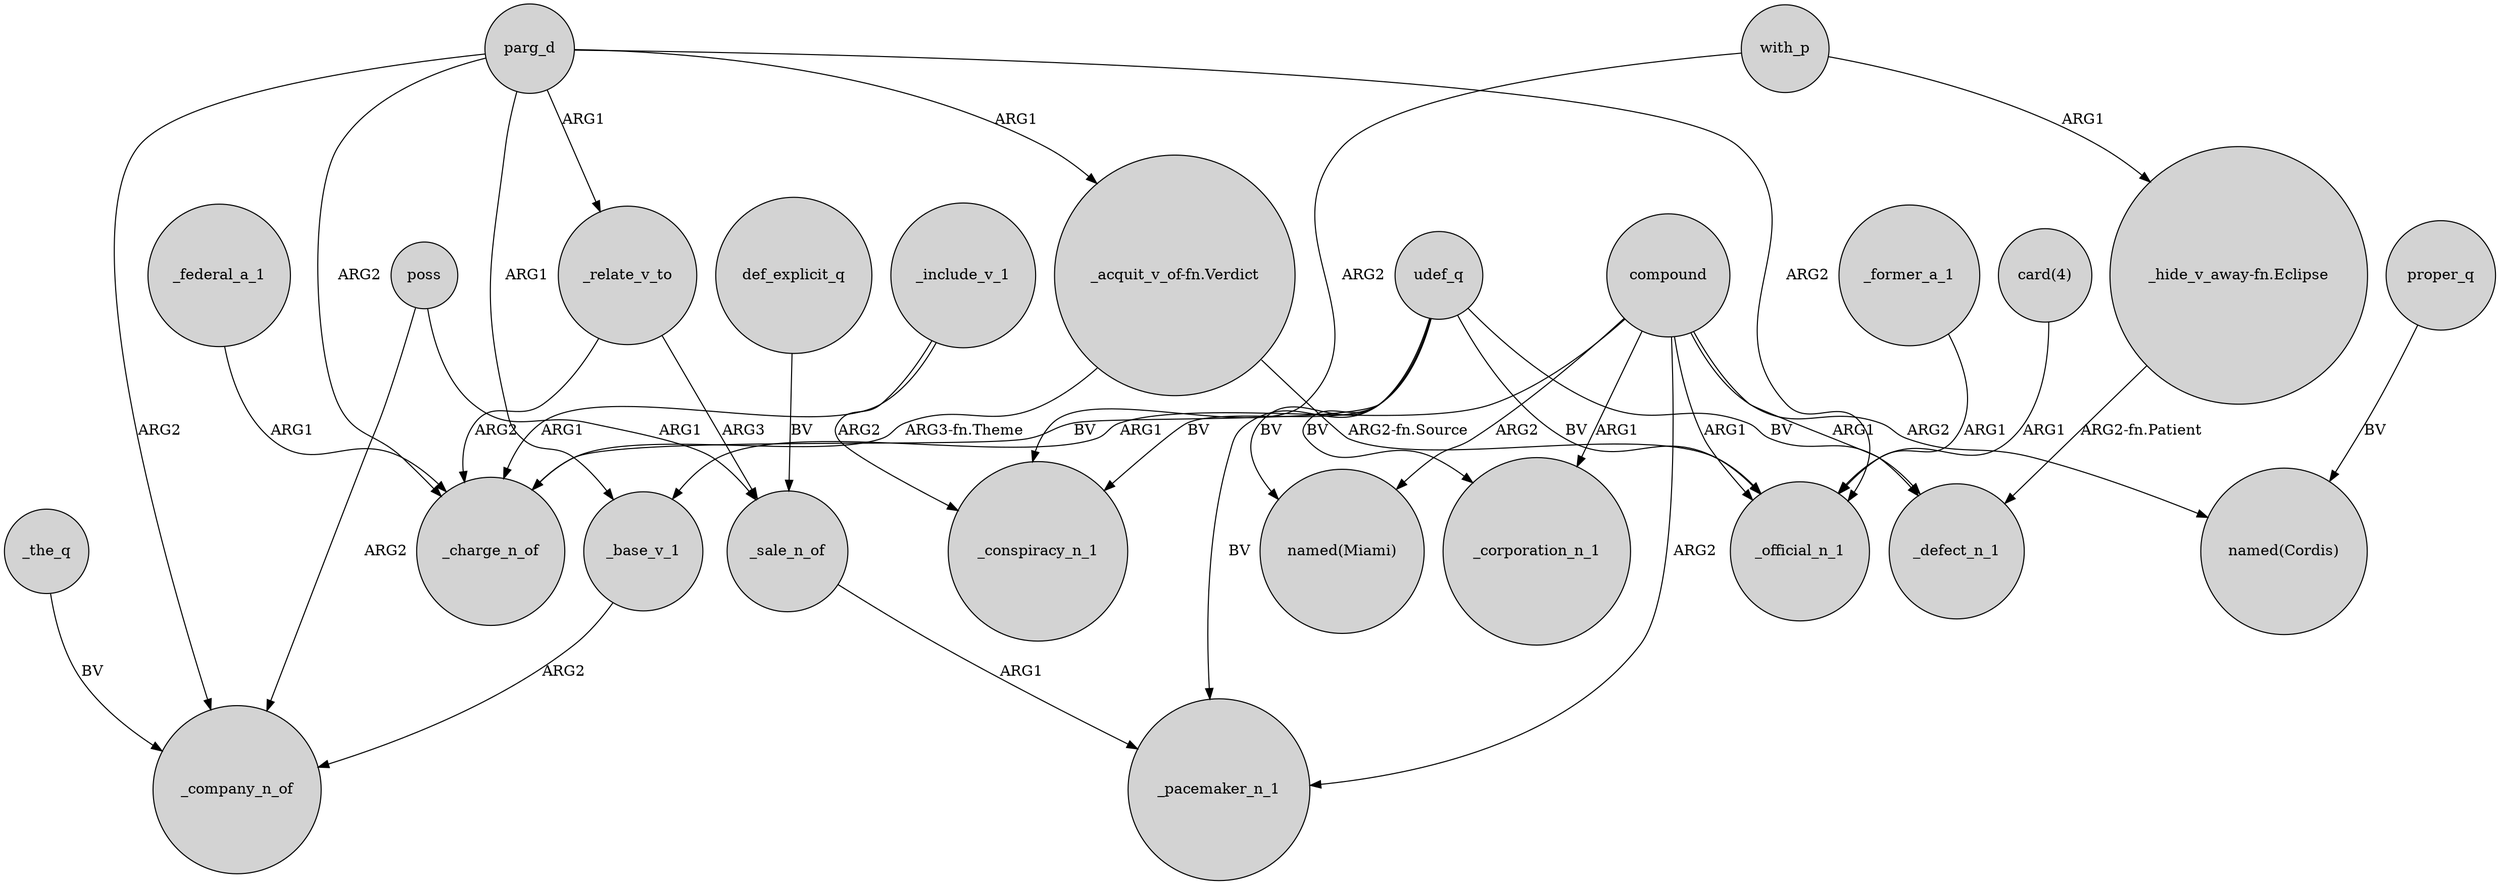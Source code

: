 digraph {
	node [shape=circle style=filled]
	compound -> "named(Miami)" [label=ARG2]
	_federal_a_1 -> _charge_n_of [label=ARG1]
	_base_v_1 -> _company_n_of [label=ARG2]
	compound -> _defect_n_1 [label=ARG1]
	parg_d -> _relate_v_to [label=ARG1]
	_former_a_1 -> _official_n_1 [label=ARG1]
	_sale_n_of -> _pacemaker_n_1 [label=ARG1]
	with_p -> _conspiracy_n_1 [label=ARG2]
	udef_q -> _pacemaker_n_1 [label=BV]
	def_explicit_q -> _sale_n_of [label=BV]
	compound -> "named(Cordis)" [label=ARG2]
	"_acquit_v_of-fn.Verdict" -> _charge_n_of [label="ARG3-fn.Theme"]
	udef_q -> _charge_n_of [label=BV]
	_relate_v_to -> _charge_n_of [label=ARG2]
	_the_q -> _company_n_of [label=BV]
	parg_d -> _official_n_1 [label=ARG2]
	"card(4)" -> _official_n_1 [label=ARG1]
	"_hide_v_away-fn.Eclipse" -> _defect_n_1 [label="ARG2-fn.Patient"]
	_include_v_1 -> _conspiracy_n_1 [label=ARG2]
	udef_q -> _corporation_n_1 [label=BV]
	with_p -> "_hide_v_away-fn.Eclipse" [label=ARG1]
	compound -> _pacemaker_n_1 [label=ARG2]
	compound -> _corporation_n_1 [label=ARG1]
	compound -> _base_v_1 [label=ARG1]
	udef_q -> _official_n_1 [label=BV]
	poss -> _sale_n_of [label=ARG1]
	parg_d -> _company_n_of [label=ARG2]
	_include_v_1 -> _charge_n_of [label=ARG1]
	udef_q -> "named(Miami)" [label=BV]
	udef_q -> _conspiracy_n_1 [label=BV]
	compound -> _official_n_1 [label=ARG1]
	parg_d -> "_acquit_v_of-fn.Verdict" [label=ARG1]
	parg_d -> _base_v_1 [label=ARG1]
	"_acquit_v_of-fn.Verdict" -> _official_n_1 [label="ARG2-fn.Source"]
	poss -> _company_n_of [label=ARG2]
	proper_q -> "named(Cordis)" [label=BV]
	udef_q -> _defect_n_1 [label=BV]
	parg_d -> _charge_n_of [label=ARG2]
	_relate_v_to -> _sale_n_of [label=ARG3]
}

